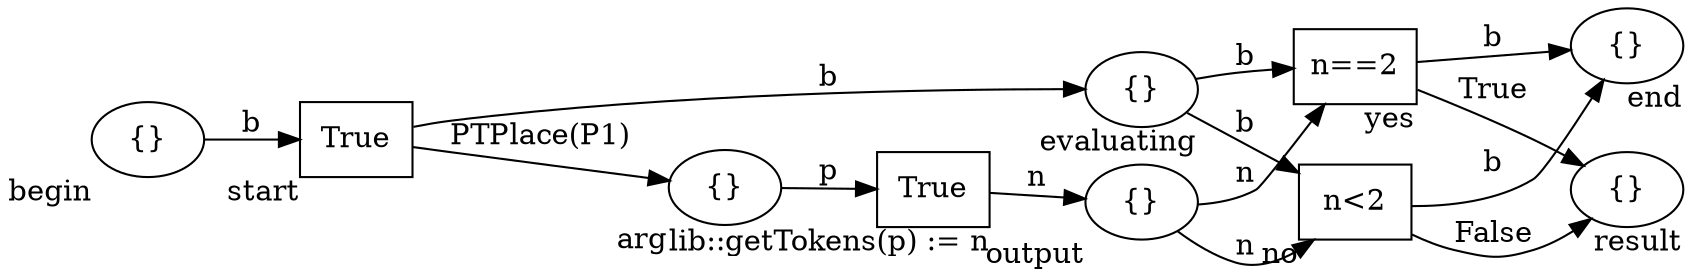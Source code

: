 // guard-example
digraph {
	rankdir="LR";
	node [shape=ellipse]
	begin [label="{}" xlabel=begin]
	end [label="{}" xlabel=end]
	result [label="{}" xlabel=result]
	evaluating [label="{}" xlabel=evaluating]
	arg [label="{}" xlabel=arg]
	output [label="{}" xlabel=output]
	node [shape=rect]
	start [label=True xlabel=start]
	begin -> start [label=b]
	start -> evaluating [label=b]
	start -> arg [label="PTPlace(P1)"]
	"lib..getTokens(p) .= n" [label=True xlabel="lib::getTokens(p) := n"]
	arg -> "lib..getTokens(p) .= n" [label=p]
	"lib..getTokens(p) .= n" -> output [label=n]
	yes [label="n==2" xlabel=yes]
	output -> yes [label=n]
	evaluating -> yes [label=b]
	yes -> end [label=b]
	yes -> result [label=True]
	no [label="n<2" xlabel=no]
	output -> no [label=n]
	evaluating -> no [label=b]
	no -> end [label=b]
	no -> result [label=False]
}
